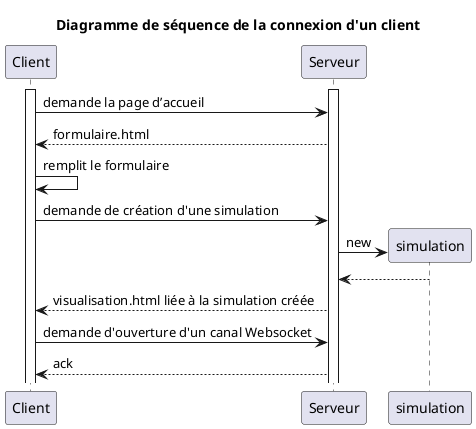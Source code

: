 @startuml

title Diagramme de séquence de la connexion d'un client

Client++
Serveur++
Client -> Serveur : demande la page d’accueil
Client <-- Serveur : formulaire.html

Client -> Client : remplit le formulaire
Client -> Serveur : demande de création d'une simulation

Serveur -> simulation** : new
Serveur <-- simulation

Client <-- Serveur : visualisation.html liée à la simulation créée

Client -> Serveur : demande d'ouverture d'un canal Websocket
Client <-- Serveur : ack


@enduml